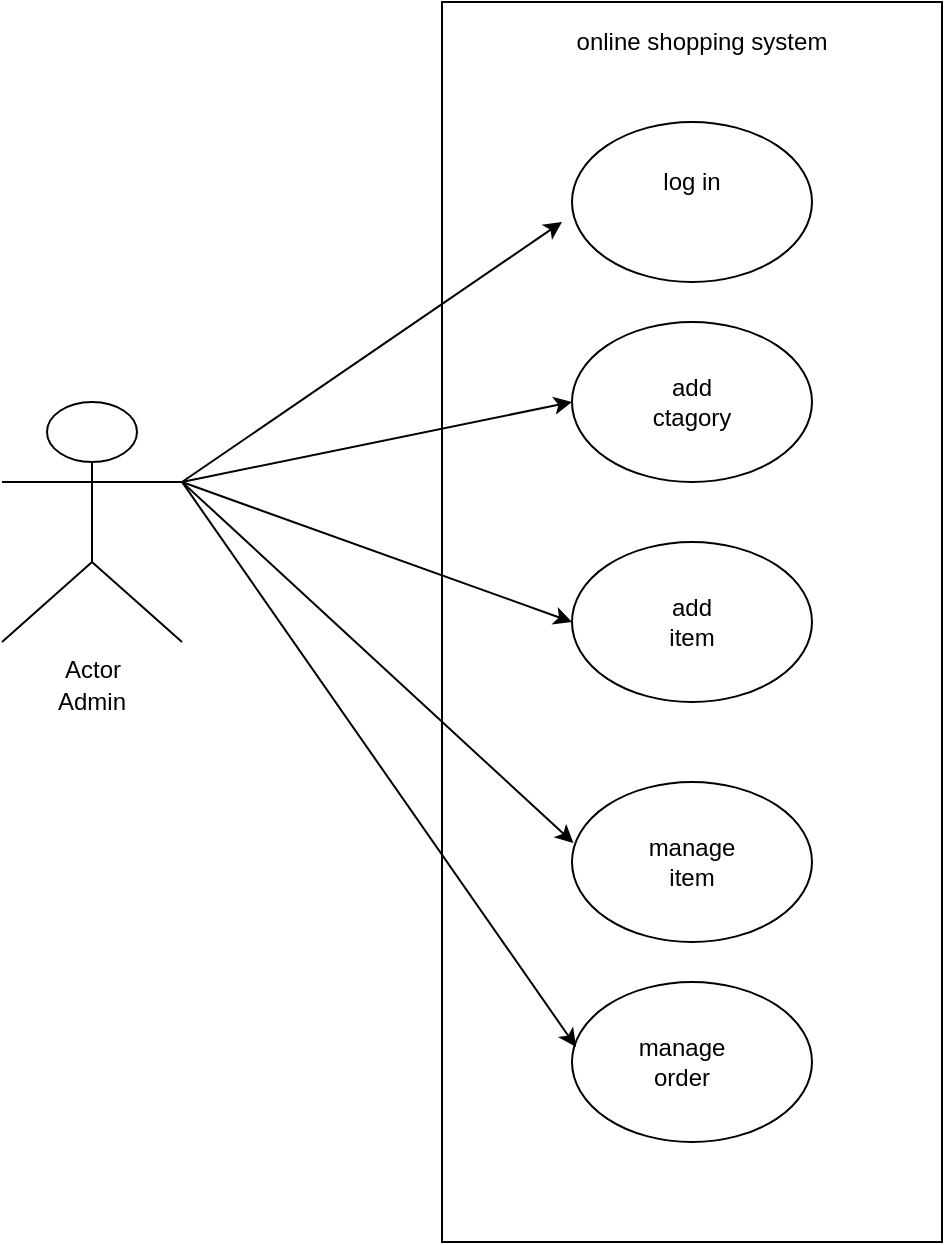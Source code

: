 <mxfile version="14.9.5" type="device"><diagram id="vzUaYXIYfm0ys_4JK0Qj" name="Page-1"><mxGraphModel dx="1221" dy="678" grid="1" gridSize="10" guides="1" tooltips="1" connect="1" arrows="1" fold="1" page="1" pageScale="1" pageWidth="850" pageHeight="1100" math="0" shadow="0"><root><mxCell id="0"/><mxCell id="1" parent="0"/><mxCell id="bYTJdUm5xifxdYvLJpt3-39" value="" style="rounded=0;whiteSpace=wrap;html=1;" vertex="1" parent="1"><mxGeometry x="390" y="190" width="250" height="620" as="geometry"/></mxCell><mxCell id="bYTJdUm5xifxdYvLJpt3-40" value="" style="ellipse;whiteSpace=wrap;html=1;" vertex="1" parent="1"><mxGeometry x="455" y="250" width="120" height="80" as="geometry"/></mxCell><mxCell id="bYTJdUm5xifxdYvLJpt3-41" value="" style="ellipse;whiteSpace=wrap;html=1;" vertex="1" parent="1"><mxGeometry x="455" y="460" width="120" height="80" as="geometry"/></mxCell><mxCell id="bYTJdUm5xifxdYvLJpt3-42" value="" style="ellipse;whiteSpace=wrap;html=1;" vertex="1" parent="1"><mxGeometry x="455" y="350" width="120" height="80" as="geometry"/></mxCell><mxCell id="bYTJdUm5xifxdYvLJpt3-43" value="" style="ellipse;whiteSpace=wrap;html=1;" vertex="1" parent="1"><mxGeometry x="455" y="580" width="120" height="80" as="geometry"/></mxCell><mxCell id="bYTJdUm5xifxdYvLJpt3-44" value="" style="ellipse;whiteSpace=wrap;html=1;" vertex="1" parent="1"><mxGeometry x="455" y="680" width="120" height="80" as="geometry"/></mxCell><mxCell id="bYTJdUm5xifxdYvLJpt3-45" value="Actor" style="shape=umlActor;verticalLabelPosition=bottom;verticalAlign=top;html=1;" vertex="1" parent="1"><mxGeometry x="170" y="390" width="90" height="120" as="geometry"/></mxCell><mxCell id="bYTJdUm5xifxdYvLJpt3-46" value="Admin" style="text;html=1;strokeColor=none;fillColor=none;align=center;verticalAlign=middle;whiteSpace=wrap;rounded=0;" vertex="1" parent="1"><mxGeometry x="195" y="530" width="40" height="20" as="geometry"/></mxCell><mxCell id="bYTJdUm5xifxdYvLJpt3-47" value="log in" style="text;html=1;strokeColor=none;fillColor=none;align=center;verticalAlign=middle;whiteSpace=wrap;rounded=0;" vertex="1" parent="1"><mxGeometry x="495" y="270" width="40" height="20" as="geometry"/></mxCell><mxCell id="bYTJdUm5xifxdYvLJpt3-48" value="add item" style="text;html=1;strokeColor=none;fillColor=none;align=center;verticalAlign=middle;whiteSpace=wrap;rounded=0;" vertex="1" parent="1"><mxGeometry x="495" y="490" width="40" height="20" as="geometry"/></mxCell><mxCell id="bYTJdUm5xifxdYvLJpt3-49" value="manage order" style="text;html=1;strokeColor=none;fillColor=none;align=center;verticalAlign=middle;whiteSpace=wrap;rounded=0;" vertex="1" parent="1"><mxGeometry x="490" y="710" width="40" height="20" as="geometry"/></mxCell><mxCell id="bYTJdUm5xifxdYvLJpt3-50" value="manage item" style="text;html=1;strokeColor=none;fillColor=none;align=center;verticalAlign=middle;whiteSpace=wrap;rounded=0;" vertex="1" parent="1"><mxGeometry x="495" y="610" width="40" height="20" as="geometry"/></mxCell><mxCell id="bYTJdUm5xifxdYvLJpt3-51" value="add ctagory" style="text;html=1;strokeColor=none;fillColor=none;align=center;verticalAlign=middle;whiteSpace=wrap;rounded=0;" vertex="1" parent="1"><mxGeometry x="495" y="380" width="40" height="20" as="geometry"/></mxCell><mxCell id="bYTJdUm5xifxdYvLJpt3-52" value="" style="endArrow=classic;html=1;" edge="1" parent="1"><mxGeometry width="50" height="50" relative="1" as="geometry"><mxPoint x="260" y="430" as="sourcePoint"/><mxPoint x="450" y="300" as="targetPoint"/></mxGeometry></mxCell><mxCell id="bYTJdUm5xifxdYvLJpt3-53" value="" style="endArrow=classic;html=1;exitX=1;exitY=0.333;exitDx=0;exitDy=0;exitPerimeter=0;entryX=0;entryY=0.5;entryDx=0;entryDy=0;" edge="1" parent="1" source="bYTJdUm5xifxdYvLJpt3-45" target="bYTJdUm5xifxdYvLJpt3-42"><mxGeometry width="50" height="50" relative="1" as="geometry"><mxPoint x="260" y="480" as="sourcePoint"/><mxPoint x="310" y="430" as="targetPoint"/></mxGeometry></mxCell><mxCell id="bYTJdUm5xifxdYvLJpt3-54" value="" style="endArrow=classic;html=1;entryX=0;entryY=0.5;entryDx=0;entryDy=0;" edge="1" parent="1" target="bYTJdUm5xifxdYvLJpt3-41"><mxGeometry width="50" height="50" relative="1" as="geometry"><mxPoint x="260" y="430" as="sourcePoint"/><mxPoint x="300" y="420" as="targetPoint"/></mxGeometry></mxCell><mxCell id="bYTJdUm5xifxdYvLJpt3-55" value="" style="endArrow=classic;html=1;exitX=1;exitY=0.333;exitDx=0;exitDy=0;exitPerimeter=0;entryX=0.006;entryY=0.381;entryDx=0;entryDy=0;entryPerimeter=0;" edge="1" parent="1" source="bYTJdUm5xifxdYvLJpt3-45" target="bYTJdUm5xifxdYvLJpt3-43"><mxGeometry width="50" height="50" relative="1" as="geometry"><mxPoint x="300" y="510" as="sourcePoint"/><mxPoint x="350" y="460" as="targetPoint"/></mxGeometry></mxCell><mxCell id="bYTJdUm5xifxdYvLJpt3-56" value="" style="endArrow=classic;html=1;exitX=1;exitY=0.333;exitDx=0;exitDy=0;exitPerimeter=0;entryX=0.017;entryY=0.406;entryDx=0;entryDy=0;entryPerimeter=0;" edge="1" parent="1" source="bYTJdUm5xifxdYvLJpt3-45" target="bYTJdUm5xifxdYvLJpt3-44"><mxGeometry width="50" height="50" relative="1" as="geometry"><mxPoint x="300" y="540" as="sourcePoint"/><mxPoint x="350" y="490" as="targetPoint"/></mxGeometry></mxCell><mxCell id="bYTJdUm5xifxdYvLJpt3-57" value="online shopping system" style="text;html=1;strokeColor=none;fillColor=none;align=center;verticalAlign=middle;whiteSpace=wrap;rounded=0;" vertex="1" parent="1"><mxGeometry x="400" y="200" width="240" height="20" as="geometry"/></mxCell></root></mxGraphModel></diagram></mxfile>